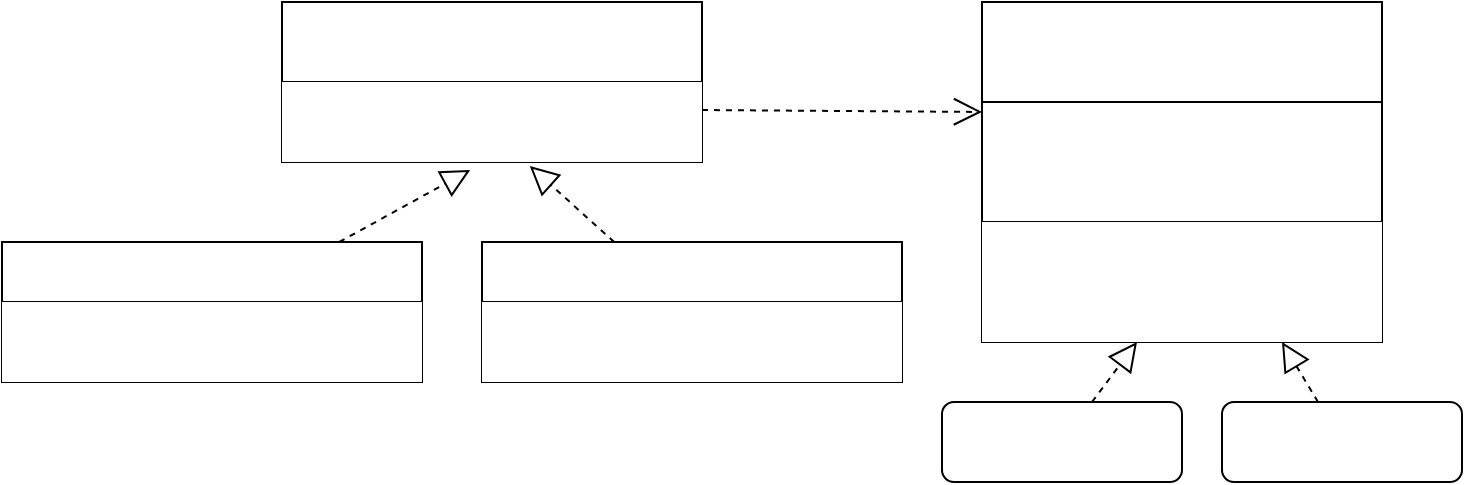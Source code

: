 <mxfile>
    <diagram id="0MmIN4zpHzmkBa3yISPk" name="Page-1">
        <mxGraphModel dx="662" dy="352" grid="1" gridSize="10" guides="1" tooltips="1" connect="1" arrows="1" fold="1" page="1" pageScale="1" pageWidth="850" pageHeight="1100" math="0" shadow="0">
            <root>
                <mxCell id="0"/>
                <mxCell id="1" parent="0"/>
                <mxCell id="2" value="&lt;span style=&quot;color: rgb(255, 255, 255); font-family: &amp;quot;Söhne Mono&amp;quot;, Monaco, &amp;quot;Andale Mono&amp;quot;, &amp;quot;Ubuntu Mono&amp;quot;, monospace; font-size: 14px; text-align: left;&quot;&gt;&amp;lt;&amp;lt;interface&amp;gt;&amp;gt;&lt;br&gt;&lt;b&gt;Plane&lt;/b&gt;&lt;/span&gt;" style="swimlane;fontStyle=0;childLayout=stackLayout;horizontal=1;startSize=50;horizontalStack=0;resizeParent=1;resizeParentMax=0;resizeLast=0;collapsible=1;marginBottom=0;whiteSpace=wrap;html=1;" parent="1" vertex="1">
                    <mxGeometry x="560" y="310" width="200" height="170" as="geometry"/>
                </mxCell>
                <mxCell id="29" value="&lt;span style=&quot;color: rgb(255, 255, 255); font-family: &amp;quot;Söhne Mono&amp;quot;, Monaco, &amp;quot;Andale Mono&amp;quot;, &amp;quot;Ubuntu Mono&amp;quot;, monospace; font-size: 14px;&quot;&gt;+ manufacturer: string&lt;br&gt;  + model: string&lt;/span&gt;" style="text;strokeColor=default;fillColor=default;align=left;verticalAlign=middle;spacingLeft=4;spacingRight=4;overflow=hidden;points=[[0,0.5],[1,0.5]];portConstraint=eastwest;rotatable=0;whiteSpace=wrap;html=1;" parent="2" vertex="1">
                    <mxGeometry y="50" width="200" height="60" as="geometry"/>
                </mxCell>
                <mxCell id="3" value="&lt;span style=&quot;color: rgb(255, 255, 255); font-family: &amp;quot;Söhne Mono&amp;quot;, Monaco, &amp;quot;Andale Mono&amp;quot;, &amp;quot;Ubuntu Mono&amp;quot;, monospace; font-size: 14px;&quot;&gt;+ takeOff(): void&lt;br&gt;  + land(): void&lt;/span&gt;" style="text;strokeColor=none;fillColor=default;align=left;verticalAlign=middle;spacingLeft=4;spacingRight=4;overflow=hidden;points=[[0,0.5],[1,0.5]];portConstraint=eastwest;rotatable=0;whiteSpace=wrap;html=1;" parent="2" vertex="1">
                    <mxGeometry y="110" width="200" height="60" as="geometry"/>
                </mxCell>
                <mxCell id="20" style="edgeStyle=none;html=1;fontColor=#FFFFFF;endArrow=block;endFill=0;dashed=1;endSize=12;" parent="1" source="8" target="3" edge="1">
                    <mxGeometry relative="1" as="geometry"/>
                </mxCell>
                <mxCell id="8" value="&lt;span style=&quot;font-family: Consolas, &amp;quot;Courier New&amp;quot;, monospace; font-size: 14px; background-color: initial;&quot;&gt;&lt;font color=&quot;#ffffff&quot;&gt;PassengerPlane&lt;/font&gt;&lt;/span&gt;" style="rounded=1;whiteSpace=wrap;html=1;fontStyle=0;startSize=50;" parent="1" vertex="1">
                    <mxGeometry x="540" y="510" width="120" height="40" as="geometry"/>
                </mxCell>
                <mxCell id="19" style="edgeStyle=none;html=1;entryX=0.75;entryY=1;entryDx=0;entryDy=0;fontColor=#FFFFFF;endArrow=block;endFill=0;dashed=1;endSize=12;" parent="1" source="10" target="2" edge="1">
                    <mxGeometry relative="1" as="geometry"/>
                </mxCell>
                <mxCell id="10" value="&lt;div style=&quot;font-family: Consolas, &amp;quot;Courier New&amp;quot;, monospace; font-size: 14px; line-height: 19px;&quot;&gt;&lt;font color=&quot;#ffffff&quot;&gt;CargoPlane&lt;/font&gt;&lt;/div&gt;" style="rounded=1;whiteSpace=wrap;html=1;fontStyle=0;startSize=50;" parent="1" vertex="1">
                    <mxGeometry x="680" y="510" width="120" height="40" as="geometry"/>
                </mxCell>
                <mxCell id="13" value="&lt;span style=&quot;color: rgb(255, 255, 255); font-family: &amp;quot;Söhne Mono&amp;quot;, Monaco, &amp;quot;Andale Mono&amp;quot;, &amp;quot;Ubuntu Mono&amp;quot;, monospace; font-size: 14px; text-align: left;&quot;&gt;&amp;lt;&amp;lt;interface&amp;gt;&amp;gt;&lt;/span&gt;&lt;div style=&quot;font-family: Consolas, &amp;quot;Courier New&amp;quot;, monospace; font-size: 14px; line-height: 19px;&quot;&gt;&lt;font color=&quot;#ffffff&quot;&gt;PlaneFactory&lt;/font&gt;&lt;/div&gt;" style="swimlane;fontStyle=0;childLayout=stackLayout;horizontal=1;startSize=40;horizontalStack=0;resizeParent=1;resizeParentMax=0;resizeLast=0;collapsible=1;marginBottom=0;whiteSpace=wrap;html=1;labelBackgroundColor=none;fillColor=default;" parent="1" vertex="1">
                    <mxGeometry x="210" y="310" width="210" height="80" as="geometry"/>
                </mxCell>
                <mxCell id="14" value="&lt;span style=&quot;color: rgb(255, 255, 255); font-family: &amp;quot;Söhne Mono&amp;quot;, Monaco, &amp;quot;Andale Mono&amp;quot;, &amp;quot;Ubuntu Mono&amp;quot;, monospace; font-size: 14px;&quot;&gt;&lt;i&gt;  + createPlane(): Plane&lt;/i&gt;&lt;/span&gt;" style="text;strokeColor=none;fillColor=default;align=left;verticalAlign=middle;spacingLeft=4;spacingRight=4;overflow=hidden;points=[[0,0.5],[1,0.5]];portConstraint=eastwest;rotatable=0;whiteSpace=wrap;html=1;labelBackgroundColor=none;" parent="13" vertex="1">
                    <mxGeometry y="40" width="210" height="40" as="geometry"/>
                </mxCell>
                <mxCell id="18" style="edgeStyle=none;html=1;fontColor=#FFFFFF;dashed=1;endArrow=open;endFill=0;exitX=1;exitY=0.35;exitDx=0;exitDy=0;exitPerimeter=0;endSize=12;entryX=0;entryY=0.083;entryDx=0;entryDy=0;entryPerimeter=0;" parent="1" source="14" target="29" edge="1">
                    <mxGeometry relative="1" as="geometry">
                        <mxPoint x="455" y="382" as="targetPoint"/>
                    </mxGeometry>
                </mxCell>
                <mxCell id="35" style="edgeStyle=none;html=1;entryX=0.448;entryY=1.1;entryDx=0;entryDy=0;endArrow=block;endFill=0;endSize=12;entryPerimeter=0;dashed=1;" parent="1" source="30" target="14" edge="1">
                    <mxGeometry relative="1" as="geometry"/>
                </mxCell>
                <mxCell id="30" value="&lt;div style=&quot;font-family: Consolas, &amp;quot;Courier New&amp;quot;, monospace; font-size: 14px; line-height: 19px;&quot;&gt;&lt;font color=&quot;#ffffff&quot;&gt;PassangerPlaneFactory&lt;/font&gt;&lt;/div&gt;" style="swimlane;fontStyle=0;childLayout=stackLayout;horizontal=1;startSize=30;horizontalStack=0;resizeParent=1;resizeParentMax=0;resizeLast=0;collapsible=1;marginBottom=0;whiteSpace=wrap;html=1;labelBackgroundColor=none;fillColor=default;" parent="1" vertex="1">
                    <mxGeometry x="70" y="430" width="210" height="70" as="geometry"/>
                </mxCell>
                <mxCell id="31" value="&lt;span style=&quot;color: rgb(255, 255, 255); font-family: &amp;quot;Söhne Mono&amp;quot;, Monaco, &amp;quot;Andale Mono&amp;quot;, &amp;quot;Ubuntu Mono&amp;quot;, monospace; font-size: 14px;&quot;&gt;&lt;i&gt;  + createPlane(): Plane&lt;/i&gt;&lt;/span&gt;" style="text;strokeColor=none;fillColor=default;align=left;verticalAlign=middle;spacingLeft=4;spacingRight=4;overflow=hidden;points=[[0,0.5],[1,0.5]];portConstraint=eastwest;rotatable=0;whiteSpace=wrap;html=1;labelBackgroundColor=none;" parent="30" vertex="1">
                    <mxGeometry y="30" width="210" height="40" as="geometry"/>
                </mxCell>
                <mxCell id="34" style="edgeStyle=none;html=1;entryX=0.59;entryY=1.05;entryDx=0;entryDy=0;entryPerimeter=0;endArrow=block;endFill=0;endSize=12;dashed=1;" parent="1" source="32" target="14" edge="1">
                    <mxGeometry relative="1" as="geometry"/>
                </mxCell>
                <mxCell id="32" value="&lt;div style=&quot;font-family: Consolas, &amp;quot;Courier New&amp;quot;, monospace; font-size: 14px; line-height: 19px;&quot;&gt;&lt;font color=&quot;#ffffff&quot;&gt;CargoPlaneFactory&lt;/font&gt;&lt;/div&gt;" style="swimlane;fontStyle=0;childLayout=stackLayout;horizontal=1;startSize=30;horizontalStack=0;resizeParent=1;resizeParentMax=0;resizeLast=0;collapsible=1;marginBottom=0;whiteSpace=wrap;html=1;labelBackgroundColor=none;fillColor=default;" parent="1" vertex="1">
                    <mxGeometry x="310" y="430" width="210" height="70" as="geometry"/>
                </mxCell>
                <mxCell id="33" value="&lt;span style=&quot;color: rgb(255, 255, 255); font-family: &amp;quot;Söhne Mono&amp;quot;, Monaco, &amp;quot;Andale Mono&amp;quot;, &amp;quot;Ubuntu Mono&amp;quot;, monospace; font-size: 14px;&quot;&gt;&lt;i&gt;  + createPlane(): Plane&lt;/i&gt;&lt;/span&gt;" style="text;strokeColor=none;fillColor=default;align=left;verticalAlign=middle;spacingLeft=4;spacingRight=4;overflow=hidden;points=[[0,0.5],[1,0.5]];portConstraint=eastwest;rotatable=0;whiteSpace=wrap;html=1;labelBackgroundColor=none;" parent="32" vertex="1">
                    <mxGeometry y="30" width="210" height="40" as="geometry"/>
                </mxCell>
            </root>
        </mxGraphModel>
    </diagram>
</mxfile>